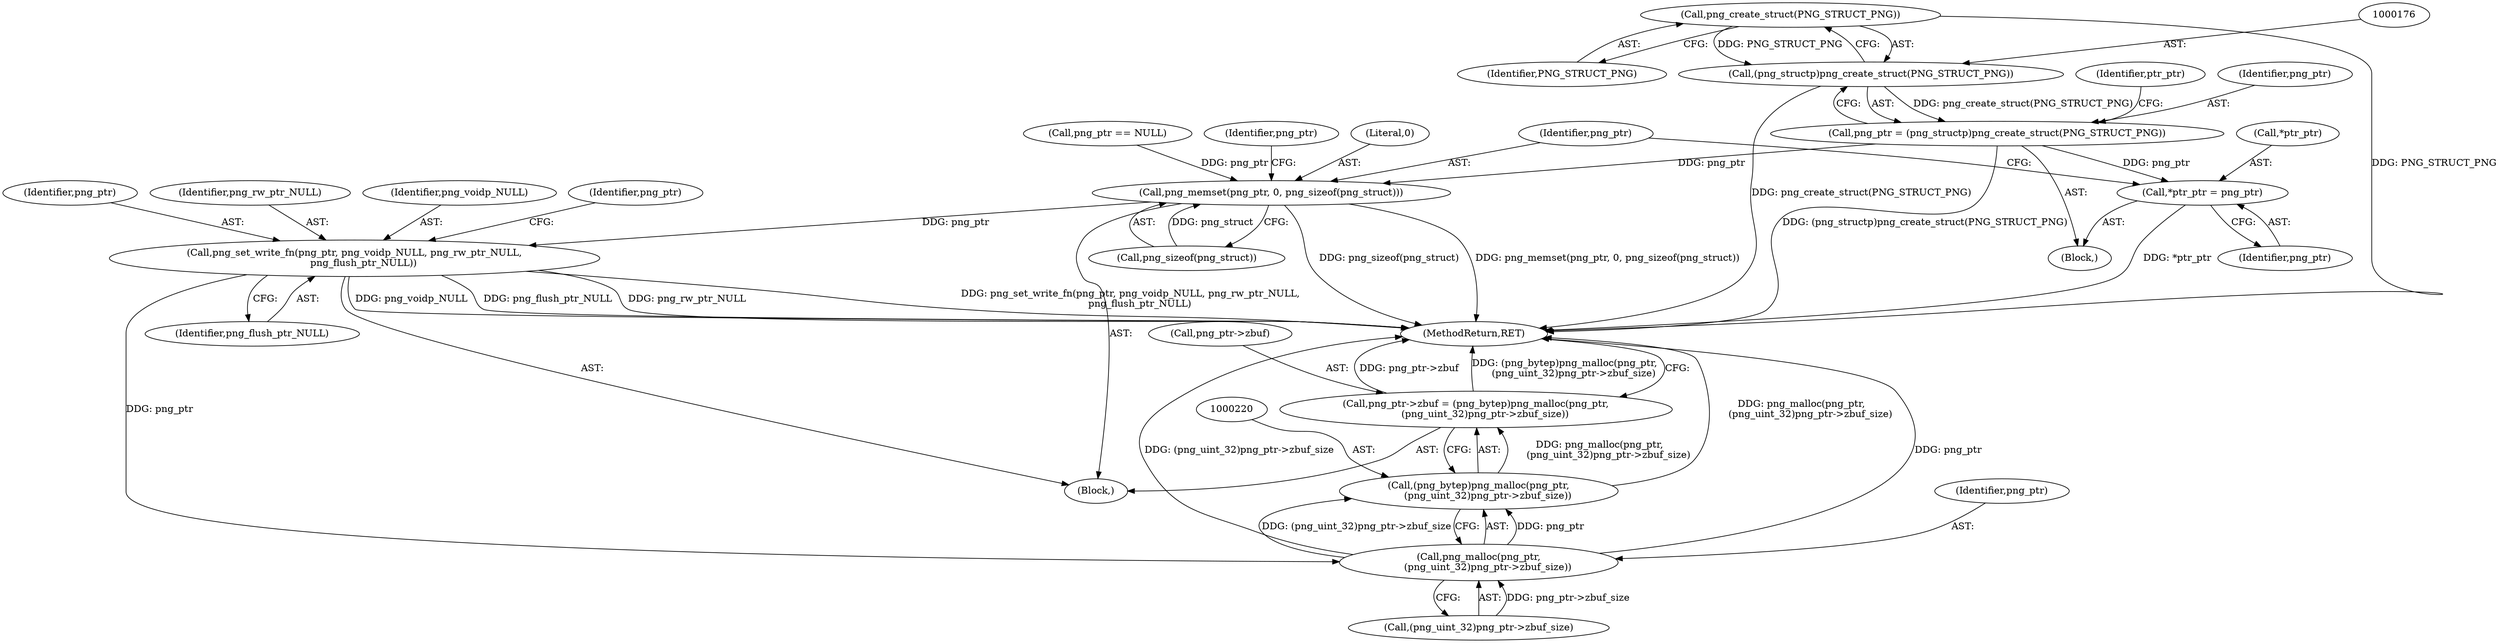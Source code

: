 digraph "0_Chrome_7f3d85b096f66870a15b37c2f40b219b2e292693_28@API" {
"1000177" [label="(Call,png_create_struct(PNG_STRUCT_PNG))"];
"1000175" [label="(Call,(png_structp)png_create_struct(PNG_STRUCT_PNG))"];
"1000173" [label="(Call,png_ptr = (png_structp)png_create_struct(PNG_STRUCT_PNG))"];
"1000179" [label="(Call,*ptr_ptr = png_ptr)"];
"1000183" [label="(Call,png_memset(png_ptr, 0, png_sizeof(png_struct)))"];
"1000205" [label="(Call,png_set_write_fn(png_ptr, png_voidp_NULL, png_rw_ptr_NULL,\n      png_flush_ptr_NULL))"];
"1000221" [label="(Call,png_malloc(png_ptr,\n      (png_uint_32)png_ptr->zbuf_size))"];
"1000219" [label="(Call,(png_bytep)png_malloc(png_ptr,\n      (png_uint_32)png_ptr->zbuf_size))"];
"1000215" [label="(Call,png_ptr->zbuf = (png_bytep)png_malloc(png_ptr,\n      (png_uint_32)png_ptr->zbuf_size))"];
"1000219" [label="(Call,(png_bytep)png_malloc(png_ptr,\n      (png_uint_32)png_ptr->zbuf_size))"];
"1000185" [label="(Literal,0)"];
"1000209" [label="(Identifier,png_flush_ptr_NULL)"];
"1000183" [label="(Call,png_memset(png_ptr, 0, png_sizeof(png_struct)))"];
"1000186" [label="(Call,png_sizeof(png_struct))"];
"1000212" [label="(Identifier,png_ptr)"];
"1000222" [label="(Identifier,png_ptr)"];
"1000170" [label="(Block,)"];
"1000221" [label="(Call,png_malloc(png_ptr,\n      (png_uint_32)png_ptr->zbuf_size))"];
"1000122" [label="(Call,png_ptr == NULL)"];
"1000175" [label="(Call,(png_structp)png_create_struct(PNG_STRUCT_PNG))"];
"1000206" [label="(Identifier,png_ptr)"];
"1000177" [label="(Call,png_create_struct(PNG_STRUCT_PNG))"];
"1000181" [label="(Identifier,ptr_ptr)"];
"1000180" [label="(Call,*ptr_ptr)"];
"1000190" [label="(Identifier,png_ptr)"];
"1000184" [label="(Identifier,png_ptr)"];
"1000178" [label="(Identifier,PNG_STRUCT_PNG)"];
"1000174" [label="(Identifier,png_ptr)"];
"1000208" [label="(Identifier,png_rw_ptr_NULL)"];
"1000223" [label="(Call,(png_uint_32)png_ptr->zbuf_size)"];
"1000173" [label="(Call,png_ptr = (png_structp)png_create_struct(PNG_STRUCT_PNG))"];
"1000207" [label="(Identifier,png_voidp_NULL)"];
"1000215" [label="(Call,png_ptr->zbuf = (png_bytep)png_malloc(png_ptr,\n      (png_uint_32)png_ptr->zbuf_size))"];
"1000179" [label="(Call,*ptr_ptr = png_ptr)"];
"1000110" [label="(Block,)"];
"1000205" [label="(Call,png_set_write_fn(png_ptr, png_voidp_NULL, png_rw_ptr_NULL,\n      png_flush_ptr_NULL))"];
"1000216" [label="(Call,png_ptr->zbuf)"];
"1000228" [label="(MethodReturn,RET)"];
"1000182" [label="(Identifier,png_ptr)"];
"1000177" -> "1000175"  [label="AST: "];
"1000177" -> "1000178"  [label="CFG: "];
"1000178" -> "1000177"  [label="AST: "];
"1000175" -> "1000177"  [label="CFG: "];
"1000177" -> "1000228"  [label="DDG: PNG_STRUCT_PNG"];
"1000177" -> "1000175"  [label="DDG: PNG_STRUCT_PNG"];
"1000175" -> "1000173"  [label="AST: "];
"1000176" -> "1000175"  [label="AST: "];
"1000173" -> "1000175"  [label="CFG: "];
"1000175" -> "1000228"  [label="DDG: png_create_struct(PNG_STRUCT_PNG)"];
"1000175" -> "1000173"  [label="DDG: png_create_struct(PNG_STRUCT_PNG)"];
"1000173" -> "1000170"  [label="AST: "];
"1000174" -> "1000173"  [label="AST: "];
"1000181" -> "1000173"  [label="CFG: "];
"1000173" -> "1000228"  [label="DDG: (png_structp)png_create_struct(PNG_STRUCT_PNG)"];
"1000173" -> "1000179"  [label="DDG: png_ptr"];
"1000173" -> "1000183"  [label="DDG: png_ptr"];
"1000179" -> "1000170"  [label="AST: "];
"1000179" -> "1000182"  [label="CFG: "];
"1000180" -> "1000179"  [label="AST: "];
"1000182" -> "1000179"  [label="AST: "];
"1000184" -> "1000179"  [label="CFG: "];
"1000179" -> "1000228"  [label="DDG: *ptr_ptr"];
"1000183" -> "1000110"  [label="AST: "];
"1000183" -> "1000186"  [label="CFG: "];
"1000184" -> "1000183"  [label="AST: "];
"1000185" -> "1000183"  [label="AST: "];
"1000186" -> "1000183"  [label="AST: "];
"1000190" -> "1000183"  [label="CFG: "];
"1000183" -> "1000228"  [label="DDG: png_sizeof(png_struct)"];
"1000183" -> "1000228"  [label="DDG: png_memset(png_ptr, 0, png_sizeof(png_struct))"];
"1000122" -> "1000183"  [label="DDG: png_ptr"];
"1000186" -> "1000183"  [label="DDG: png_struct"];
"1000183" -> "1000205"  [label="DDG: png_ptr"];
"1000205" -> "1000110"  [label="AST: "];
"1000205" -> "1000209"  [label="CFG: "];
"1000206" -> "1000205"  [label="AST: "];
"1000207" -> "1000205"  [label="AST: "];
"1000208" -> "1000205"  [label="AST: "];
"1000209" -> "1000205"  [label="AST: "];
"1000212" -> "1000205"  [label="CFG: "];
"1000205" -> "1000228"  [label="DDG: png_voidp_NULL"];
"1000205" -> "1000228"  [label="DDG: png_flush_ptr_NULL"];
"1000205" -> "1000228"  [label="DDG: png_rw_ptr_NULL"];
"1000205" -> "1000228"  [label="DDG: png_set_write_fn(png_ptr, png_voidp_NULL, png_rw_ptr_NULL,\n      png_flush_ptr_NULL)"];
"1000205" -> "1000221"  [label="DDG: png_ptr"];
"1000221" -> "1000219"  [label="AST: "];
"1000221" -> "1000223"  [label="CFG: "];
"1000222" -> "1000221"  [label="AST: "];
"1000223" -> "1000221"  [label="AST: "];
"1000219" -> "1000221"  [label="CFG: "];
"1000221" -> "1000228"  [label="DDG: (png_uint_32)png_ptr->zbuf_size"];
"1000221" -> "1000228"  [label="DDG: png_ptr"];
"1000221" -> "1000219"  [label="DDG: png_ptr"];
"1000221" -> "1000219"  [label="DDG: (png_uint_32)png_ptr->zbuf_size"];
"1000223" -> "1000221"  [label="DDG: png_ptr->zbuf_size"];
"1000219" -> "1000215"  [label="AST: "];
"1000220" -> "1000219"  [label="AST: "];
"1000215" -> "1000219"  [label="CFG: "];
"1000219" -> "1000228"  [label="DDG: png_malloc(png_ptr,\n      (png_uint_32)png_ptr->zbuf_size)"];
"1000219" -> "1000215"  [label="DDG: png_malloc(png_ptr,\n      (png_uint_32)png_ptr->zbuf_size)"];
"1000215" -> "1000110"  [label="AST: "];
"1000216" -> "1000215"  [label="AST: "];
"1000228" -> "1000215"  [label="CFG: "];
"1000215" -> "1000228"  [label="DDG: png_ptr->zbuf"];
"1000215" -> "1000228"  [label="DDG: (png_bytep)png_malloc(png_ptr,\n      (png_uint_32)png_ptr->zbuf_size)"];
}
